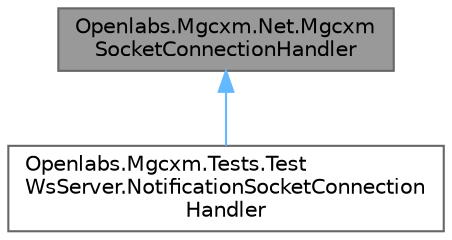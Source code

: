 digraph "Openlabs.Mgcxm.Net.MgcxmSocketConnectionHandler"
{
 // LATEX_PDF_SIZE
  bgcolor="transparent";
  edge [fontname=Helvetica,fontsize=10,labelfontname=Helvetica,labelfontsize=10];
  node [fontname=Helvetica,fontsize=10,shape=box,height=0.2,width=0.4];
  Node1 [id="Node000001",label="Openlabs.Mgcxm.Net.Mgcxm\lSocketConnectionHandler",height=0.2,width=0.4,color="gray40", fillcolor="grey60", style="filled", fontcolor="black",tooltip="Represents an abstract base class for handling WebSocket connections and events."];
  Node1 -> Node2 [id="edge3_Node000001_Node000002",dir="back",color="steelblue1",style="solid",tooltip=" "];
  Node2 [id="Node000002",label="Openlabs.Mgcxm.Tests.Test\lWsServer.NotificationSocketConnection\lHandler",height=0.2,width=0.4,color="gray40", fillcolor="white", style="filled",URL="$class_openlabs_1_1_mgcxm_1_1_tests_1_1_test_ws_server_1_1_notification_socket_connection_handler.html",tooltip=" "];
}
